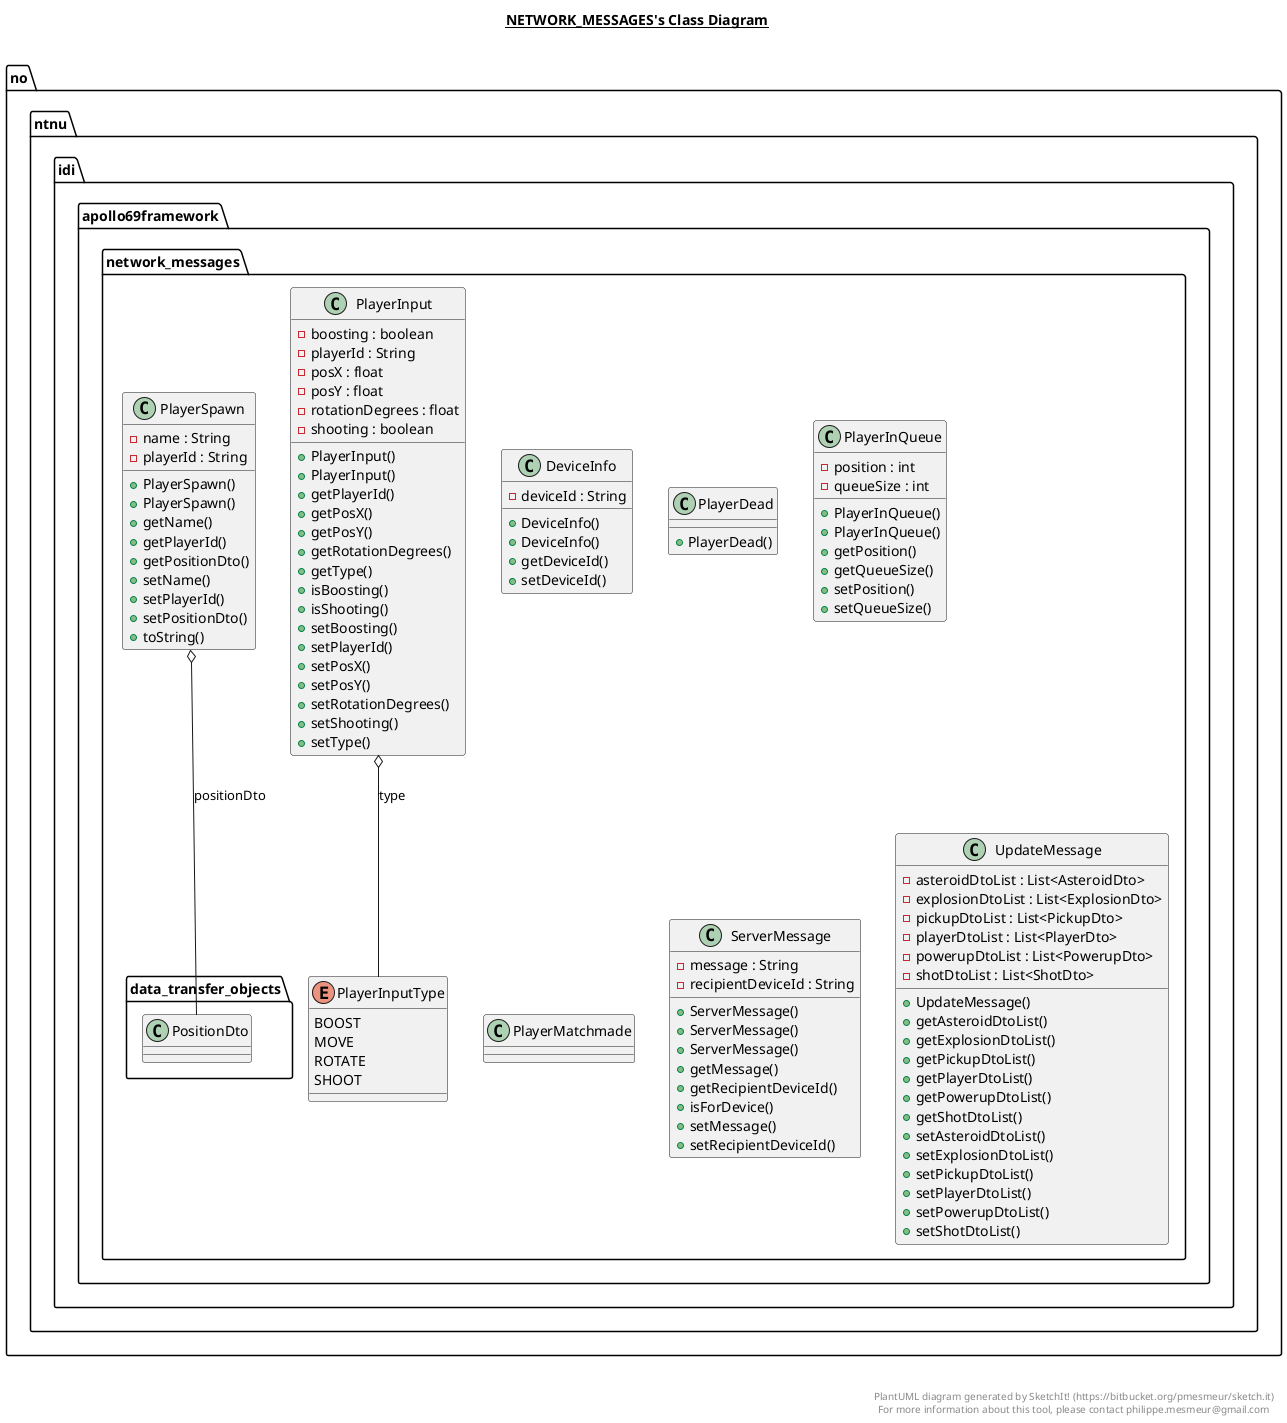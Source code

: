 @startuml

title __NETWORK_MESSAGES's Class Diagram__\n

  namespace no.ntnu.idi.apollo69framework {
    namespace network_messages {
      class no.ntnu.idi.apollo69framework.network_messages.DeviceInfo {
          - deviceId : String
          + DeviceInfo()
          + DeviceInfo()
          + getDeviceId()
          + setDeviceId()
      }
    }
  }


  namespace no.ntnu.idi.apollo69framework {
    namespace network_messages {
      class no.ntnu.idi.apollo69framework.network_messages.PlayerDead {
          + PlayerDead()
      }
    }
  }


  namespace no.ntnu.idi.apollo69framework {
    namespace network_messages {
      class no.ntnu.idi.apollo69framework.network_messages.PlayerInQueue {
          - position : int
          - queueSize : int
          + PlayerInQueue()
          + PlayerInQueue()
          + getPosition()
          + getQueueSize()
          + setPosition()
          + setQueueSize()
      }
    }
  }


  namespace no.ntnu.idi.apollo69framework {
    namespace network_messages {
      class no.ntnu.idi.apollo69framework.network_messages.PlayerInput {
          - boosting : boolean
          - playerId : String
          - posX : float
          - posY : float
          - rotationDegrees : float
          - shooting : boolean
          + PlayerInput()
          + PlayerInput()
          + getPlayerId()
          + getPosX()
          + getPosY()
          + getRotationDegrees()
          + getType()
          + isBoosting()
          + isShooting()
          + setBoosting()
          + setPlayerId()
          + setPosX()
          + setPosY()
          + setRotationDegrees()
          + setShooting()
          + setType()
      }
    }
  }


  namespace no.ntnu.idi.apollo69framework {
    namespace network_messages {
      enum PlayerInputType {
        BOOST
        MOVE
        ROTATE
        SHOOT
      }
    }
  }


  namespace no.ntnu.idi.apollo69framework {
    namespace network_messages {
      class no.ntnu.idi.apollo69framework.network_messages.PlayerMatchmade {
      }
    }
  }


  namespace no.ntnu.idi.apollo69framework {
    namespace network_messages {
      class no.ntnu.idi.apollo69framework.network_messages.PlayerSpawn {
          - name : String
          - playerId : String
          + PlayerSpawn()
          + PlayerSpawn()
          + getName()
          + getPlayerId()
          + getPositionDto()
          + setName()
          + setPlayerId()
          + setPositionDto()
          + toString()
      }
    }
  }


  namespace no.ntnu.idi.apollo69framework {
    namespace network_messages {
      class no.ntnu.idi.apollo69framework.network_messages.ServerMessage {
          - message : String
          - recipientDeviceId : String
          + ServerMessage()
          + ServerMessage()
          + ServerMessage()
          + getMessage()
          + getRecipientDeviceId()
          + isForDevice()
          + setMessage()
          + setRecipientDeviceId()
      }
    }
  }


  namespace no.ntnu.idi.apollo69framework {
    namespace network_messages {
      class no.ntnu.idi.apollo69framework.network_messages.UpdateMessage {
          - asteroidDtoList : List<AsteroidDto>
          - explosionDtoList : List<ExplosionDto>
          - pickupDtoList : List<PickupDto>
          - playerDtoList : List<PlayerDto>
          - powerupDtoList : List<PowerupDto>
          - shotDtoList : List<ShotDto>
          + UpdateMessage()
          + getAsteroidDtoList()
          + getExplosionDtoList()
          + getPickupDtoList()
          + getPlayerDtoList()
          + getPowerupDtoList()
          + getShotDtoList()
          + setAsteroidDtoList()
          + setExplosionDtoList()
          + setPickupDtoList()
          + setPlayerDtoList()
          + setPowerupDtoList()
          + setShotDtoList()
      }
    }
  }
  

  no.ntnu.idi.apollo69framework.network_messages.PlayerInput o-- no.ntnu.idi.apollo69framework.network_messages.PlayerInputType : type
  no.ntnu.idi.apollo69framework.network_messages.PlayerSpawn o-- no.ntnu.idi.apollo69framework.network_messages.data_transfer_objects.PositionDto : positionDto


right footer


PlantUML diagram generated by SketchIt! (https://bitbucket.org/pmesmeur/sketch.it)
For more information about this tool, please contact philippe.mesmeur@gmail.com
endfooter

@enduml
